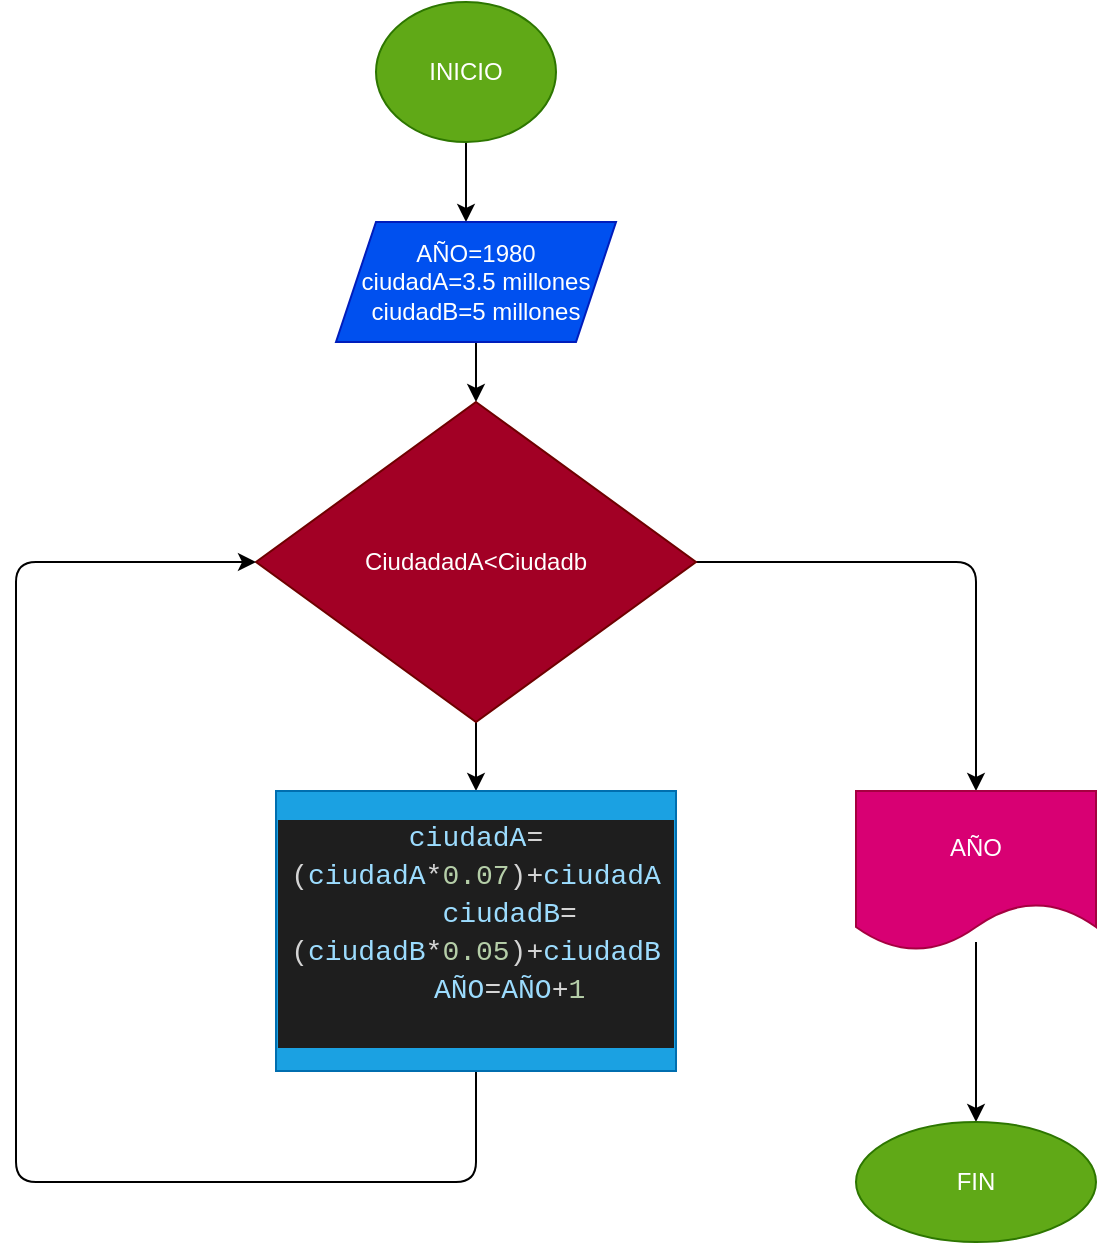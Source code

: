 <mxfile>
    <diagram id="u0M7EviF9h7cOf6rL7jb" name="Página-1">
        <mxGraphModel dx="820" dy="566" grid="1" gridSize="10" guides="1" tooltips="1" connect="1" arrows="1" fold="1" page="1" pageScale="1" pageWidth="827" pageHeight="1169" math="0" shadow="0">
            <root>
                <mxCell id="0"/>
                <mxCell id="1" parent="0"/>
                <mxCell id="4" value="" style="edgeStyle=none;html=1;" edge="1" parent="1" source="2">
                    <mxGeometry relative="1" as="geometry">
                        <mxPoint x="395" y="160" as="targetPoint"/>
                    </mxGeometry>
                </mxCell>
                <mxCell id="2" value="INICIO" style="ellipse;whiteSpace=wrap;html=1;fillColor=#60a917;fontColor=#ffffff;strokeColor=#2D7600;" vertex="1" parent="1">
                    <mxGeometry x="350" y="50" width="90" height="70" as="geometry"/>
                </mxCell>
                <mxCell id="7" value="" style="edgeStyle=none;html=1;" edge="1" parent="1" source="5" target="6">
                    <mxGeometry relative="1" as="geometry"/>
                </mxCell>
                <mxCell id="5" value="AÑO=1980&lt;br&gt;ciudadA=3.5 millones&lt;br&gt;ciudadB=5 millones" style="shape=parallelogram;perimeter=parallelogramPerimeter;whiteSpace=wrap;html=1;fixedSize=1;fillColor=#0050ef;fontColor=#ffffff;strokeColor=#001DBC;" vertex="1" parent="1">
                    <mxGeometry x="330" y="160" width="140" height="60" as="geometry"/>
                </mxCell>
                <mxCell id="9" value="" style="edgeStyle=none;html=1;" edge="1" parent="1" source="6" target="8">
                    <mxGeometry relative="1" as="geometry"/>
                </mxCell>
                <mxCell id="12" value="" style="edgeStyle=none;html=1;" edge="1" parent="1" source="6" target="11">
                    <mxGeometry relative="1" as="geometry">
                        <Array as="points">
                            <mxPoint x="650" y="330"/>
                        </Array>
                    </mxGeometry>
                </mxCell>
                <mxCell id="6" value="CiudadadA&amp;lt;Ciudadb" style="rhombus;whiteSpace=wrap;html=1;fillColor=#a20025;fontColor=#ffffff;strokeColor=#6F0000;" vertex="1" parent="1">
                    <mxGeometry x="290" y="250" width="220" height="160" as="geometry"/>
                </mxCell>
                <mxCell id="8" value="&lt;div style=&quot;color: rgb(212 , 212 , 212) ; background-color: rgb(30 , 30 , 30) ; font-family: &amp;#34;consolas&amp;#34; , &amp;#34;courier new&amp;#34; , monospace ; font-size: 14px ; line-height: 19px&quot;&gt;&lt;div&gt;&lt;span style=&quot;color: #9cdcfe&quot;&gt;ciudadA&lt;/span&gt;=(&lt;span style=&quot;color: #9cdcfe&quot;&gt;ciudadA&lt;/span&gt;*&lt;span style=&quot;color: #b5cea8&quot;&gt;0.07&lt;/span&gt;)+&lt;span style=&quot;color: #9cdcfe&quot;&gt;ciudadA&lt;/span&gt;&lt;/div&gt;&lt;div&gt;&amp;nbsp; &amp;nbsp; &lt;span style=&quot;color: #9cdcfe&quot;&gt;ciudadB&lt;/span&gt;=(&lt;span style=&quot;color: #9cdcfe&quot;&gt;ciudadB&lt;/span&gt;*&lt;span style=&quot;color: #b5cea8&quot;&gt;0.05&lt;/span&gt;)+&lt;span style=&quot;color: #9cdcfe&quot;&gt;ciudadB&lt;/span&gt;&lt;/div&gt;&lt;div&gt;&amp;nbsp; &amp;nbsp; &lt;span style=&quot;color: #9cdcfe&quot;&gt;AÑO&lt;/span&gt;=&lt;span style=&quot;color: #9cdcfe&quot;&gt;AÑO&lt;/span&gt;+&lt;span style=&quot;color: #b5cea8&quot;&gt;1&lt;/span&gt; &lt;/div&gt;&lt;br&gt;&lt;/div&gt;" style="whiteSpace=wrap;html=1;fillColor=#1ba1e2;fontColor=#ffffff;strokeColor=#006EAF;" vertex="1" parent="1">
                    <mxGeometry x="300" y="444.5" width="200" height="140" as="geometry"/>
                </mxCell>
                <mxCell id="10" value="" style="endArrow=classic;html=1;entryX=0;entryY=0.5;entryDx=0;entryDy=0;" edge="1" parent="1" target="6">
                    <mxGeometry width="50" height="50" relative="1" as="geometry">
                        <mxPoint x="400" y="585" as="sourcePoint"/>
                        <mxPoint x="450" y="535" as="targetPoint"/>
                        <Array as="points">
                            <mxPoint x="400" y="640"/>
                            <mxPoint x="170" y="640"/>
                            <mxPoint x="170" y="330"/>
                        </Array>
                    </mxGeometry>
                </mxCell>
                <mxCell id="15" value="" style="edgeStyle=none;html=1;" edge="1" parent="1" target="14">
                    <mxGeometry relative="1" as="geometry">
                        <mxPoint x="650" y="520" as="sourcePoint"/>
                    </mxGeometry>
                </mxCell>
                <mxCell id="11" value="AÑO" style="shape=document;whiteSpace=wrap;html=1;boundedLbl=1;fillColor=#d80073;fontColor=#ffffff;strokeColor=#A50040;" vertex="1" parent="1">
                    <mxGeometry x="590" y="444.5" width="120" height="80" as="geometry"/>
                </mxCell>
                <mxCell id="14" value="FIN" style="ellipse;whiteSpace=wrap;html=1;fillColor=#60a917;fontColor=#ffffff;strokeColor=#2D7600;" vertex="1" parent="1">
                    <mxGeometry x="590" y="610" width="120" height="60" as="geometry"/>
                </mxCell>
            </root>
        </mxGraphModel>
    </diagram>
</mxfile>